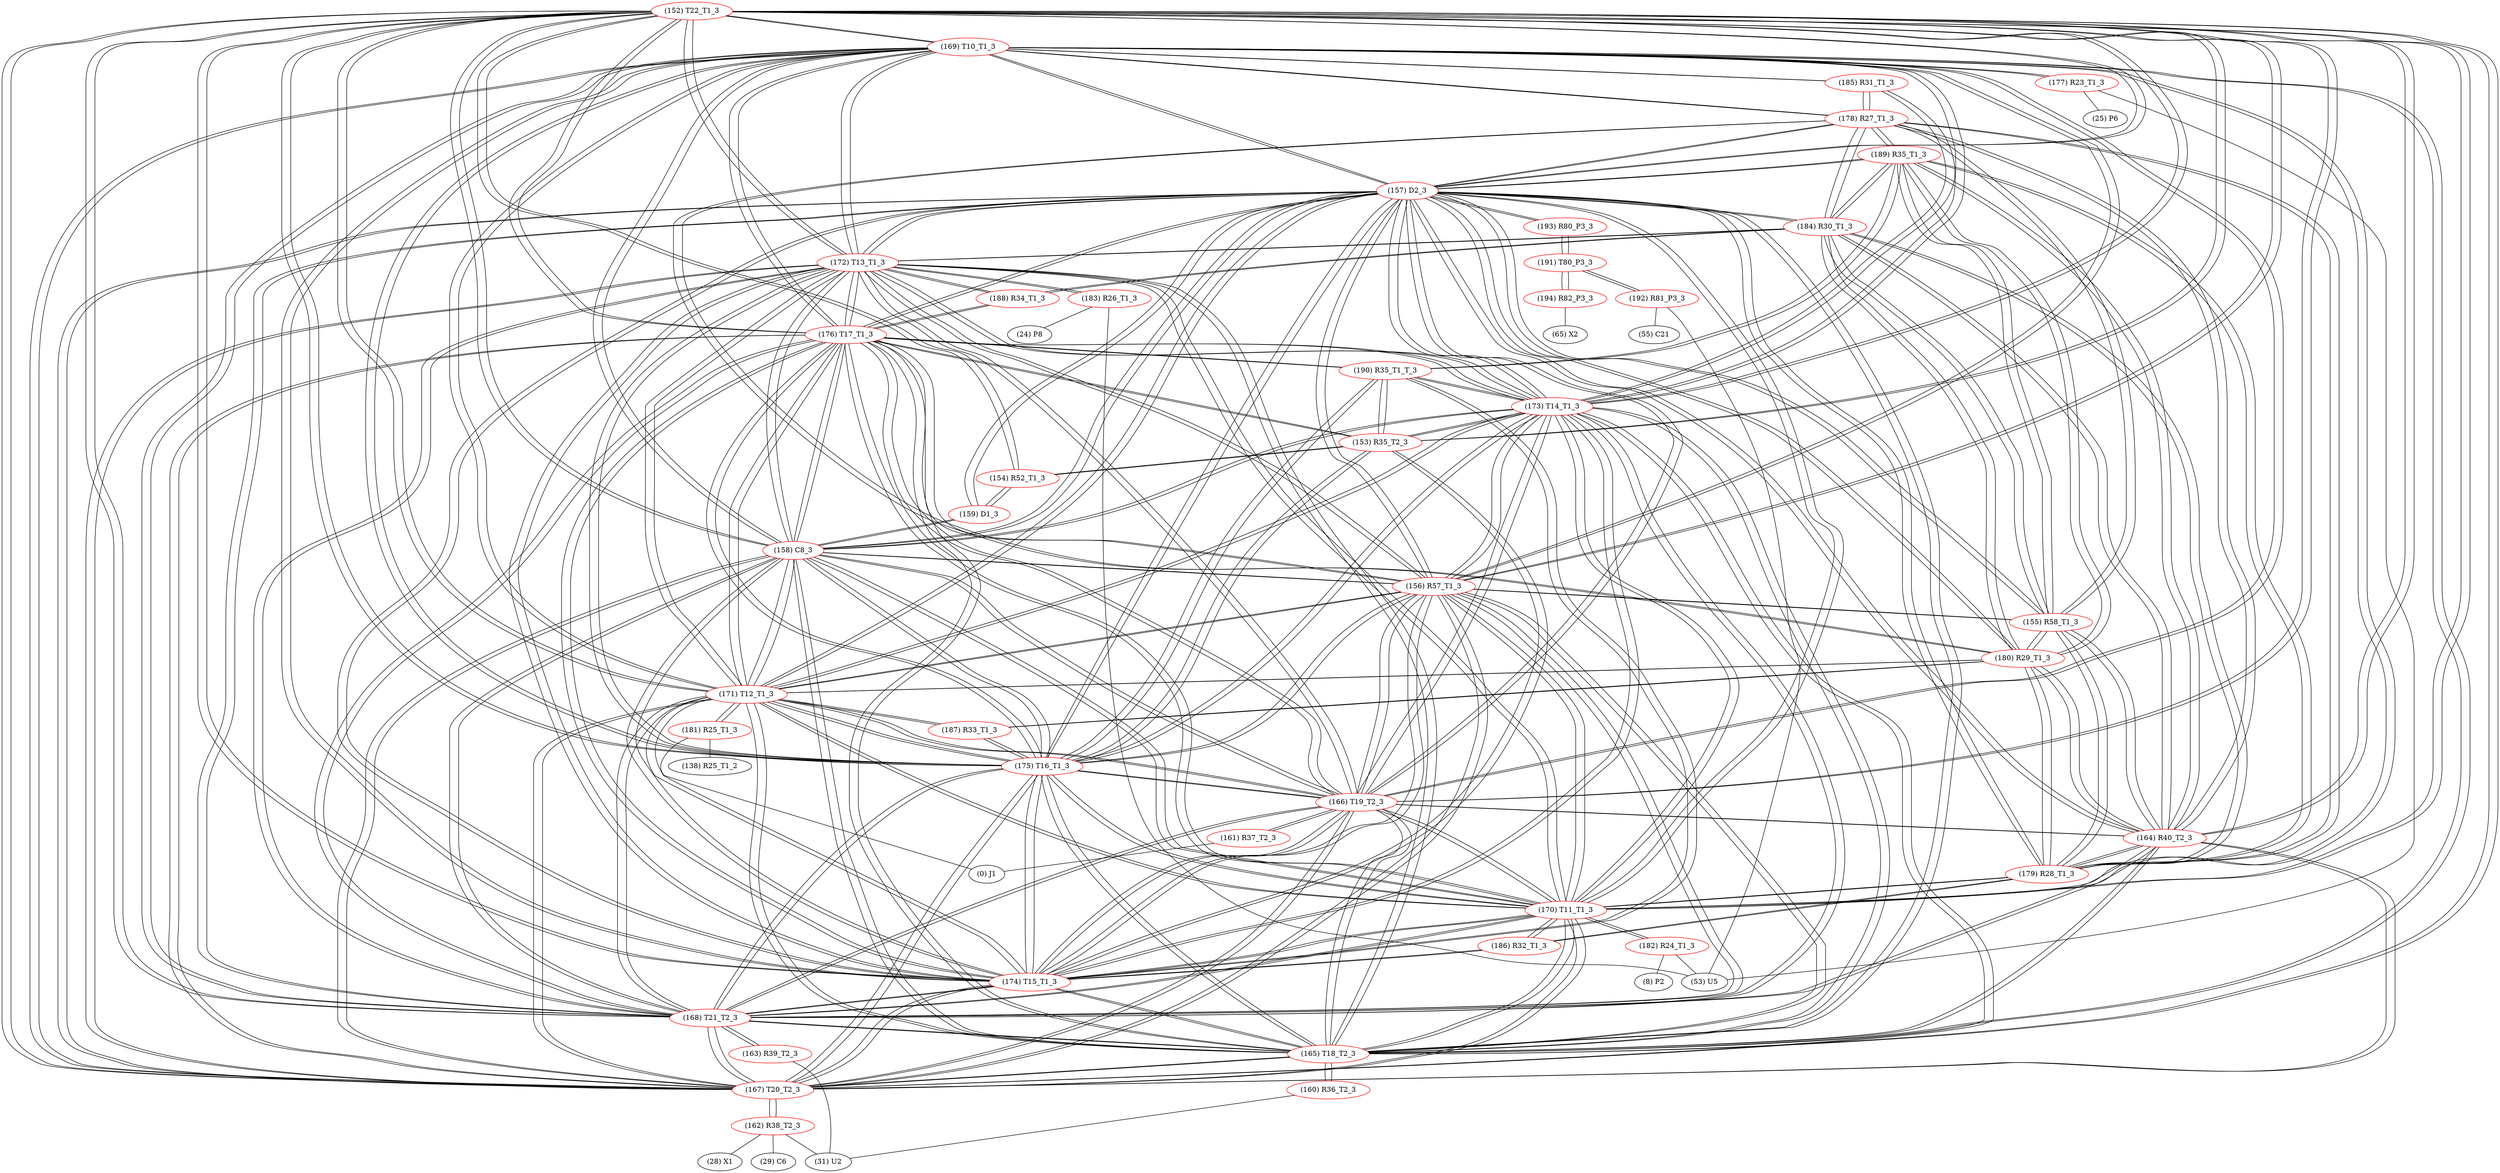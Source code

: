 graph {
	152 [label="(152) T22_T1_3" color=red]
	169 [label="(169) T10_T1_3"]
	170 [label="(170) T11_T1_3"]
	171 [label="(171) T12_T1_3"]
	172 [label="(172) T13_T1_3"]
	167 [label="(167) T20_T2_3"]
	173 [label="(173) T14_T1_3"]
	174 [label="(174) T15_T1_3"]
	165 [label="(165) T18_T2_3"]
	168 [label="(168) T21_T2_3"]
	166 [label="(166) T19_T2_3"]
	158 [label="(158) C8_3"]
	175 [label="(175) T16_T1_3"]
	176 [label="(176) T17_T1_3"]
	157 [label="(157) D2_3"]
	156 [label="(156) R57_T1_3"]
	153 [label="(153) R35_T2_3"]
	154 [label="(154) R52_T1_3"]
	164 [label="(164) R40_T2_3"]
	153 [label="(153) R35_T2_3" color=red]
	154 [label="(154) R52_T1_3"]
	152 [label="(152) T22_T1_3"]
	173 [label="(173) T14_T1_3"]
	174 [label="(174) T15_T1_3"]
	176 [label="(176) T17_T1_3"]
	175 [label="(175) T16_T1_3"]
	190 [label="(190) R35_T1_T_3"]
	154 [label="(154) R52_T1_3" color=red]
	159 [label="(159) D1_3"]
	153 [label="(153) R35_T2_3"]
	152 [label="(152) T22_T1_3"]
	155 [label="(155) R58_T1_3" color=red]
	157 [label="(157) D2_3"]
	164 [label="(164) R40_T2_3"]
	178 [label="(178) R27_T1_3"]
	179 [label="(179) R28_T1_3"]
	180 [label="(180) R29_T1_3"]
	184 [label="(184) R30_T1_3"]
	189 [label="(189) R35_T1_3"]
	156 [label="(156) R57_T1_3"]
	156 [label="(156) R57_T1_3" color=red]
	169 [label="(169) T10_T1_3"]
	170 [label="(170) T11_T1_3"]
	171 [label="(171) T12_T1_3"]
	172 [label="(172) T13_T1_3"]
	167 [label="(167) T20_T2_3"]
	173 [label="(173) T14_T1_3"]
	174 [label="(174) T15_T1_3"]
	165 [label="(165) T18_T2_3"]
	168 [label="(168) T21_T2_3"]
	166 [label="(166) T19_T2_3"]
	158 [label="(158) C8_3"]
	175 [label="(175) T16_T1_3"]
	176 [label="(176) T17_T1_3"]
	157 [label="(157) D2_3"]
	152 [label="(152) T22_T1_3"]
	155 [label="(155) R58_T1_3"]
	157 [label="(157) D2_3" color=red]
	155 [label="(155) R58_T1_3"]
	164 [label="(164) R40_T2_3"]
	178 [label="(178) R27_T1_3"]
	179 [label="(179) R28_T1_3"]
	180 [label="(180) R29_T1_3"]
	184 [label="(184) R30_T1_3"]
	189 [label="(189) R35_T1_3"]
	169 [label="(169) T10_T1_3"]
	170 [label="(170) T11_T1_3"]
	171 [label="(171) T12_T1_3"]
	172 [label="(172) T13_T1_3"]
	167 [label="(167) T20_T2_3"]
	173 [label="(173) T14_T1_3"]
	174 [label="(174) T15_T1_3"]
	165 [label="(165) T18_T2_3"]
	168 [label="(168) T21_T2_3"]
	166 [label="(166) T19_T2_3"]
	158 [label="(158) C8_3"]
	175 [label="(175) T16_T1_3"]
	176 [label="(176) T17_T1_3"]
	152 [label="(152) T22_T1_3"]
	156 [label="(156) R57_T1_3"]
	159 [label="(159) D1_3"]
	193 [label="(193) R80_P3_3"]
	158 [label="(158) C8_3" color=red]
	169 [label="(169) T10_T1_3"]
	170 [label="(170) T11_T1_3"]
	171 [label="(171) T12_T1_3"]
	172 [label="(172) T13_T1_3"]
	167 [label="(167) T20_T2_3"]
	173 [label="(173) T14_T1_3"]
	174 [label="(174) T15_T1_3"]
	165 [label="(165) T18_T2_3"]
	168 [label="(168) T21_T2_3"]
	166 [label="(166) T19_T2_3"]
	175 [label="(175) T16_T1_3"]
	176 [label="(176) T17_T1_3"]
	157 [label="(157) D2_3"]
	152 [label="(152) T22_T1_3"]
	156 [label="(156) R57_T1_3"]
	159 [label="(159) D1_3"]
	159 [label="(159) D1_3" color=red]
	157 [label="(157) D2_3"]
	158 [label="(158) C8_3"]
	154 [label="(154) R52_T1_3"]
	160 [label="(160) R36_T2_3" color=red]
	31 [label="(31) U2"]
	165 [label="(165) T18_T2_3"]
	161 [label="(161) R37_T2_3" color=red]
	0 [label="(0) J1"]
	166 [label="(166) T19_T2_3"]
	162 [label="(162) R38_T2_3" color=red]
	31 [label="(31) U2"]
	29 [label="(29) C6"]
	28 [label="(28) X1"]
	167 [label="(167) T20_T2_3"]
	163 [label="(163) R39_T2_3" color=red]
	31 [label="(31) U2"]
	168 [label="(168) T21_T2_3"]
	164 [label="(164) R40_T2_3" color=red]
	157 [label="(157) D2_3"]
	155 [label="(155) R58_T1_3"]
	178 [label="(178) R27_T1_3"]
	179 [label="(179) R28_T1_3"]
	180 [label="(180) R29_T1_3"]
	184 [label="(184) R30_T1_3"]
	189 [label="(189) R35_T1_3"]
	167 [label="(167) T20_T2_3"]
	168 [label="(168) T21_T2_3"]
	166 [label="(166) T19_T2_3"]
	152 [label="(152) T22_T1_3"]
	165 [label="(165) T18_T2_3"]
	165 [label="(165) T18_T2_3" color=red]
	169 [label="(169) T10_T1_3"]
	170 [label="(170) T11_T1_3"]
	171 [label="(171) T12_T1_3"]
	172 [label="(172) T13_T1_3"]
	167 [label="(167) T20_T2_3"]
	173 [label="(173) T14_T1_3"]
	174 [label="(174) T15_T1_3"]
	168 [label="(168) T21_T2_3"]
	166 [label="(166) T19_T2_3"]
	158 [label="(158) C8_3"]
	175 [label="(175) T16_T1_3"]
	176 [label="(176) T17_T1_3"]
	157 [label="(157) D2_3"]
	152 [label="(152) T22_T1_3"]
	156 [label="(156) R57_T1_3"]
	164 [label="(164) R40_T2_3"]
	160 [label="(160) R36_T2_3"]
	166 [label="(166) T19_T2_3" color=red]
	169 [label="(169) T10_T1_3"]
	170 [label="(170) T11_T1_3"]
	171 [label="(171) T12_T1_3"]
	172 [label="(172) T13_T1_3"]
	167 [label="(167) T20_T2_3"]
	173 [label="(173) T14_T1_3"]
	174 [label="(174) T15_T1_3"]
	165 [label="(165) T18_T2_3"]
	168 [label="(168) T21_T2_3"]
	158 [label="(158) C8_3"]
	175 [label="(175) T16_T1_3"]
	176 [label="(176) T17_T1_3"]
	157 [label="(157) D2_3"]
	152 [label="(152) T22_T1_3"]
	156 [label="(156) R57_T1_3"]
	164 [label="(164) R40_T2_3"]
	161 [label="(161) R37_T2_3"]
	167 [label="(167) T20_T2_3" color=red]
	169 [label="(169) T10_T1_3"]
	170 [label="(170) T11_T1_3"]
	171 [label="(171) T12_T1_3"]
	172 [label="(172) T13_T1_3"]
	173 [label="(173) T14_T1_3"]
	174 [label="(174) T15_T1_3"]
	165 [label="(165) T18_T2_3"]
	168 [label="(168) T21_T2_3"]
	166 [label="(166) T19_T2_3"]
	158 [label="(158) C8_3"]
	175 [label="(175) T16_T1_3"]
	176 [label="(176) T17_T1_3"]
	157 [label="(157) D2_3"]
	152 [label="(152) T22_T1_3"]
	156 [label="(156) R57_T1_3"]
	164 [label="(164) R40_T2_3"]
	162 [label="(162) R38_T2_3"]
	168 [label="(168) T21_T2_3" color=red]
	169 [label="(169) T10_T1_3"]
	170 [label="(170) T11_T1_3"]
	171 [label="(171) T12_T1_3"]
	172 [label="(172) T13_T1_3"]
	167 [label="(167) T20_T2_3"]
	173 [label="(173) T14_T1_3"]
	174 [label="(174) T15_T1_3"]
	165 [label="(165) T18_T2_3"]
	166 [label="(166) T19_T2_3"]
	158 [label="(158) C8_3"]
	175 [label="(175) T16_T1_3"]
	176 [label="(176) T17_T1_3"]
	157 [label="(157) D2_3"]
	152 [label="(152) T22_T1_3"]
	156 [label="(156) R57_T1_3"]
	164 [label="(164) R40_T2_3"]
	163 [label="(163) R39_T2_3"]
	169 [label="(169) T10_T1_3" color=red]
	170 [label="(170) T11_T1_3"]
	171 [label="(171) T12_T1_3"]
	172 [label="(172) T13_T1_3"]
	167 [label="(167) T20_T2_3"]
	173 [label="(173) T14_T1_3"]
	174 [label="(174) T15_T1_3"]
	165 [label="(165) T18_T2_3"]
	168 [label="(168) T21_T2_3"]
	166 [label="(166) T19_T2_3"]
	158 [label="(158) C8_3"]
	175 [label="(175) T16_T1_3"]
	176 [label="(176) T17_T1_3"]
	157 [label="(157) D2_3"]
	152 [label="(152) T22_T1_3"]
	156 [label="(156) R57_T1_3"]
	177 [label="(177) R23_T1_3"]
	185 [label="(185) R31_T1_3"]
	178 [label="(178) R27_T1_3"]
	170 [label="(170) T11_T1_3" color=red]
	169 [label="(169) T10_T1_3"]
	171 [label="(171) T12_T1_3"]
	172 [label="(172) T13_T1_3"]
	167 [label="(167) T20_T2_3"]
	173 [label="(173) T14_T1_3"]
	174 [label="(174) T15_T1_3"]
	165 [label="(165) T18_T2_3"]
	168 [label="(168) T21_T2_3"]
	166 [label="(166) T19_T2_3"]
	158 [label="(158) C8_3"]
	175 [label="(175) T16_T1_3"]
	176 [label="(176) T17_T1_3"]
	157 [label="(157) D2_3"]
	152 [label="(152) T22_T1_3"]
	156 [label="(156) R57_T1_3"]
	182 [label="(182) R24_T1_3"]
	186 [label="(186) R32_T1_3"]
	179 [label="(179) R28_T1_3"]
	171 [label="(171) T12_T1_3" color=red]
	169 [label="(169) T10_T1_3"]
	170 [label="(170) T11_T1_3"]
	172 [label="(172) T13_T1_3"]
	167 [label="(167) T20_T2_3"]
	173 [label="(173) T14_T1_3"]
	174 [label="(174) T15_T1_3"]
	165 [label="(165) T18_T2_3"]
	168 [label="(168) T21_T2_3"]
	166 [label="(166) T19_T2_3"]
	158 [label="(158) C8_3"]
	175 [label="(175) T16_T1_3"]
	176 [label="(176) T17_T1_3"]
	157 [label="(157) D2_3"]
	152 [label="(152) T22_T1_3"]
	156 [label="(156) R57_T1_3"]
	187 [label="(187) R33_T1_3"]
	180 [label="(180) R29_T1_3"]
	181 [label="(181) R25_T1_3"]
	172 [label="(172) T13_T1_3" color=red]
	169 [label="(169) T10_T1_3"]
	170 [label="(170) T11_T1_3"]
	171 [label="(171) T12_T1_3"]
	167 [label="(167) T20_T2_3"]
	173 [label="(173) T14_T1_3"]
	174 [label="(174) T15_T1_3"]
	165 [label="(165) T18_T2_3"]
	168 [label="(168) T21_T2_3"]
	166 [label="(166) T19_T2_3"]
	158 [label="(158) C8_3"]
	175 [label="(175) T16_T1_3"]
	176 [label="(176) T17_T1_3"]
	157 [label="(157) D2_3"]
	152 [label="(152) T22_T1_3"]
	156 [label="(156) R57_T1_3"]
	188 [label="(188) R34_T1_3"]
	184 [label="(184) R30_T1_3"]
	183 [label="(183) R26_T1_3"]
	173 [label="(173) T14_T1_3" color=red]
	169 [label="(169) T10_T1_3"]
	170 [label="(170) T11_T1_3"]
	171 [label="(171) T12_T1_3"]
	172 [label="(172) T13_T1_3"]
	167 [label="(167) T20_T2_3"]
	174 [label="(174) T15_T1_3"]
	165 [label="(165) T18_T2_3"]
	168 [label="(168) T21_T2_3"]
	166 [label="(166) T19_T2_3"]
	158 [label="(158) C8_3"]
	175 [label="(175) T16_T1_3"]
	176 [label="(176) T17_T1_3"]
	157 [label="(157) D2_3"]
	152 [label="(152) T22_T1_3"]
	156 [label="(156) R57_T1_3"]
	190 [label="(190) R35_T1_T_3"]
	153 [label="(153) R35_T2_3"]
	185 [label="(185) R31_T1_3"]
	174 [label="(174) T15_T1_3" color=red]
	169 [label="(169) T10_T1_3"]
	170 [label="(170) T11_T1_3"]
	171 [label="(171) T12_T1_3"]
	172 [label="(172) T13_T1_3"]
	167 [label="(167) T20_T2_3"]
	173 [label="(173) T14_T1_3"]
	165 [label="(165) T18_T2_3"]
	168 [label="(168) T21_T2_3"]
	166 [label="(166) T19_T2_3"]
	158 [label="(158) C8_3"]
	175 [label="(175) T16_T1_3"]
	176 [label="(176) T17_T1_3"]
	157 [label="(157) D2_3"]
	152 [label="(152) T22_T1_3"]
	156 [label="(156) R57_T1_3"]
	190 [label="(190) R35_T1_T_3"]
	153 [label="(153) R35_T2_3"]
	186 [label="(186) R32_T1_3"]
	175 [label="(175) T16_T1_3" color=red]
	169 [label="(169) T10_T1_3"]
	170 [label="(170) T11_T1_3"]
	171 [label="(171) T12_T1_3"]
	172 [label="(172) T13_T1_3"]
	167 [label="(167) T20_T2_3"]
	173 [label="(173) T14_T1_3"]
	174 [label="(174) T15_T1_3"]
	165 [label="(165) T18_T2_3"]
	168 [label="(168) T21_T2_3"]
	166 [label="(166) T19_T2_3"]
	158 [label="(158) C8_3"]
	176 [label="(176) T17_T1_3"]
	157 [label="(157) D2_3"]
	152 [label="(152) T22_T1_3"]
	156 [label="(156) R57_T1_3"]
	190 [label="(190) R35_T1_T_3"]
	153 [label="(153) R35_T2_3"]
	187 [label="(187) R33_T1_3"]
	176 [label="(176) T17_T1_3" color=red]
	169 [label="(169) T10_T1_3"]
	170 [label="(170) T11_T1_3"]
	171 [label="(171) T12_T1_3"]
	172 [label="(172) T13_T1_3"]
	167 [label="(167) T20_T2_3"]
	173 [label="(173) T14_T1_3"]
	174 [label="(174) T15_T1_3"]
	165 [label="(165) T18_T2_3"]
	168 [label="(168) T21_T2_3"]
	166 [label="(166) T19_T2_3"]
	158 [label="(158) C8_3"]
	175 [label="(175) T16_T1_3"]
	157 [label="(157) D2_3"]
	152 [label="(152) T22_T1_3"]
	156 [label="(156) R57_T1_3"]
	190 [label="(190) R35_T1_T_3"]
	153 [label="(153) R35_T2_3"]
	188 [label="(188) R34_T1_3"]
	177 [label="(177) R23_T1_3" color=red]
	25 [label="(25) P6"]
	53 [label="(53) U5"]
	169 [label="(169) T10_T1_3"]
	178 [label="(178) R27_T1_3" color=red]
	157 [label="(157) D2_3"]
	155 [label="(155) R58_T1_3"]
	164 [label="(164) R40_T2_3"]
	179 [label="(179) R28_T1_3"]
	180 [label="(180) R29_T1_3"]
	184 [label="(184) R30_T1_3"]
	189 [label="(189) R35_T1_3"]
	185 [label="(185) R31_T1_3"]
	169 [label="(169) T10_T1_3"]
	179 [label="(179) R28_T1_3" color=red]
	157 [label="(157) D2_3"]
	155 [label="(155) R58_T1_3"]
	164 [label="(164) R40_T2_3"]
	178 [label="(178) R27_T1_3"]
	180 [label="(180) R29_T1_3"]
	184 [label="(184) R30_T1_3"]
	189 [label="(189) R35_T1_3"]
	186 [label="(186) R32_T1_3"]
	170 [label="(170) T11_T1_3"]
	180 [label="(180) R29_T1_3" color=red]
	157 [label="(157) D2_3"]
	155 [label="(155) R58_T1_3"]
	164 [label="(164) R40_T2_3"]
	178 [label="(178) R27_T1_3"]
	179 [label="(179) R28_T1_3"]
	184 [label="(184) R30_T1_3"]
	189 [label="(189) R35_T1_3"]
	187 [label="(187) R33_T1_3"]
	171 [label="(171) T12_T1_3"]
	181 [label="(181) R25_T1_3" color=red]
	0 [label="(0) J1"]
	138 [label="(138) R25_T1_2"]
	171 [label="(171) T12_T1_3"]
	182 [label="(182) R24_T1_3" color=red]
	8 [label="(8) P2"]
	53 [label="(53) U5"]
	170 [label="(170) T11_T1_3"]
	183 [label="(183) R26_T1_3" color=red]
	24 [label="(24) P8"]
	53 [label="(53) U5"]
	172 [label="(172) T13_T1_3"]
	184 [label="(184) R30_T1_3" color=red]
	157 [label="(157) D2_3"]
	155 [label="(155) R58_T1_3"]
	164 [label="(164) R40_T2_3"]
	178 [label="(178) R27_T1_3"]
	179 [label="(179) R28_T1_3"]
	180 [label="(180) R29_T1_3"]
	189 [label="(189) R35_T1_3"]
	172 [label="(172) T13_T1_3"]
	188 [label="(188) R34_T1_3"]
	185 [label="(185) R31_T1_3" color=red]
	178 [label="(178) R27_T1_3"]
	169 [label="(169) T10_T1_3"]
	173 [label="(173) T14_T1_3"]
	186 [label="(186) R32_T1_3" color=red]
	174 [label="(174) T15_T1_3"]
	170 [label="(170) T11_T1_3"]
	179 [label="(179) R28_T1_3"]
	187 [label="(187) R33_T1_3" color=red]
	175 [label="(175) T16_T1_3"]
	180 [label="(180) R29_T1_3"]
	171 [label="(171) T12_T1_3"]
	188 [label="(188) R34_T1_3" color=red]
	176 [label="(176) T17_T1_3"]
	172 [label="(172) T13_T1_3"]
	184 [label="(184) R30_T1_3"]
	189 [label="(189) R35_T1_3" color=red]
	157 [label="(157) D2_3"]
	155 [label="(155) R58_T1_3"]
	164 [label="(164) R40_T2_3"]
	178 [label="(178) R27_T1_3"]
	179 [label="(179) R28_T1_3"]
	180 [label="(180) R29_T1_3"]
	184 [label="(184) R30_T1_3"]
	190 [label="(190) R35_T1_T_3"]
	190 [label="(190) R35_T1_T_3" color=red]
	173 [label="(173) T14_T1_3"]
	174 [label="(174) T15_T1_3"]
	176 [label="(176) T17_T1_3"]
	175 [label="(175) T16_T1_3"]
	153 [label="(153) R35_T2_3"]
	189 [label="(189) R35_T1_3"]
	191 [label="(191) T80_P3_3" color=red]
	192 [label="(192) R81_P3_3"]
	194 [label="(194) R82_P3_3"]
	193 [label="(193) R80_P3_3"]
	192 [label="(192) R81_P3_3" color=red]
	55 [label="(55) C21"]
	53 [label="(53) U5"]
	191 [label="(191) T80_P3_3"]
	193 [label="(193) R80_P3_3" color=red]
	157 [label="(157) D2_3"]
	191 [label="(191) T80_P3_3"]
	194 [label="(194) R82_P3_3" color=red]
	65 [label="(65) X2"]
	191 [label="(191) T80_P3_3"]
	152 -- 169
	152 -- 170
	152 -- 171
	152 -- 172
	152 -- 167
	152 -- 173
	152 -- 174
	152 -- 165
	152 -- 168
	152 -- 166
	152 -- 158
	152 -- 175
	152 -- 176
	152 -- 157
	152 -- 156
	152 -- 153
	152 -- 154
	152 -- 164
	153 -- 154
	153 -- 152
	153 -- 173
	153 -- 174
	153 -- 176
	153 -- 175
	153 -- 190
	154 -- 159
	154 -- 153
	154 -- 152
	155 -- 157
	155 -- 164
	155 -- 178
	155 -- 179
	155 -- 180
	155 -- 184
	155 -- 189
	155 -- 156
	156 -- 169
	156 -- 170
	156 -- 171
	156 -- 172
	156 -- 167
	156 -- 173
	156 -- 174
	156 -- 165
	156 -- 168
	156 -- 166
	156 -- 158
	156 -- 175
	156 -- 176
	156 -- 157
	156 -- 152
	156 -- 155
	157 -- 155
	157 -- 164
	157 -- 178
	157 -- 179
	157 -- 180
	157 -- 184
	157 -- 189
	157 -- 169
	157 -- 170
	157 -- 171
	157 -- 172
	157 -- 167
	157 -- 173
	157 -- 174
	157 -- 165
	157 -- 168
	157 -- 166
	157 -- 158
	157 -- 175
	157 -- 176
	157 -- 152
	157 -- 156
	157 -- 159
	157 -- 193
	158 -- 169
	158 -- 170
	158 -- 171
	158 -- 172
	158 -- 167
	158 -- 173
	158 -- 174
	158 -- 165
	158 -- 168
	158 -- 166
	158 -- 175
	158 -- 176
	158 -- 157
	158 -- 152
	158 -- 156
	158 -- 159
	159 -- 157
	159 -- 158
	159 -- 154
	160 -- 31
	160 -- 165
	161 -- 0
	161 -- 166
	162 -- 31
	162 -- 29
	162 -- 28
	162 -- 167
	163 -- 31
	163 -- 168
	164 -- 157
	164 -- 155
	164 -- 178
	164 -- 179
	164 -- 180
	164 -- 184
	164 -- 189
	164 -- 167
	164 -- 168
	164 -- 166
	164 -- 152
	164 -- 165
	165 -- 169
	165 -- 170
	165 -- 171
	165 -- 172
	165 -- 167
	165 -- 173
	165 -- 174
	165 -- 168
	165 -- 166
	165 -- 158
	165 -- 175
	165 -- 176
	165 -- 157
	165 -- 152
	165 -- 156
	165 -- 164
	165 -- 160
	166 -- 169
	166 -- 170
	166 -- 171
	166 -- 172
	166 -- 167
	166 -- 173
	166 -- 174
	166 -- 165
	166 -- 168
	166 -- 158
	166 -- 175
	166 -- 176
	166 -- 157
	166 -- 152
	166 -- 156
	166 -- 164
	166 -- 161
	167 -- 169
	167 -- 170
	167 -- 171
	167 -- 172
	167 -- 173
	167 -- 174
	167 -- 165
	167 -- 168
	167 -- 166
	167 -- 158
	167 -- 175
	167 -- 176
	167 -- 157
	167 -- 152
	167 -- 156
	167 -- 164
	167 -- 162
	168 -- 169
	168 -- 170
	168 -- 171
	168 -- 172
	168 -- 167
	168 -- 173
	168 -- 174
	168 -- 165
	168 -- 166
	168 -- 158
	168 -- 175
	168 -- 176
	168 -- 157
	168 -- 152
	168 -- 156
	168 -- 164
	168 -- 163
	169 -- 170
	169 -- 171
	169 -- 172
	169 -- 167
	169 -- 173
	169 -- 174
	169 -- 165
	169 -- 168
	169 -- 166
	169 -- 158
	169 -- 175
	169 -- 176
	169 -- 157
	169 -- 152
	169 -- 156
	169 -- 177
	169 -- 185
	169 -- 178
	170 -- 169
	170 -- 171
	170 -- 172
	170 -- 167
	170 -- 173
	170 -- 174
	170 -- 165
	170 -- 168
	170 -- 166
	170 -- 158
	170 -- 175
	170 -- 176
	170 -- 157
	170 -- 152
	170 -- 156
	170 -- 182
	170 -- 186
	170 -- 179
	171 -- 169
	171 -- 170
	171 -- 172
	171 -- 167
	171 -- 173
	171 -- 174
	171 -- 165
	171 -- 168
	171 -- 166
	171 -- 158
	171 -- 175
	171 -- 176
	171 -- 157
	171 -- 152
	171 -- 156
	171 -- 187
	171 -- 180
	171 -- 181
	172 -- 169
	172 -- 170
	172 -- 171
	172 -- 167
	172 -- 173
	172 -- 174
	172 -- 165
	172 -- 168
	172 -- 166
	172 -- 158
	172 -- 175
	172 -- 176
	172 -- 157
	172 -- 152
	172 -- 156
	172 -- 188
	172 -- 184
	172 -- 183
	173 -- 169
	173 -- 170
	173 -- 171
	173 -- 172
	173 -- 167
	173 -- 174
	173 -- 165
	173 -- 168
	173 -- 166
	173 -- 158
	173 -- 175
	173 -- 176
	173 -- 157
	173 -- 152
	173 -- 156
	173 -- 190
	173 -- 153
	173 -- 185
	174 -- 169
	174 -- 170
	174 -- 171
	174 -- 172
	174 -- 167
	174 -- 173
	174 -- 165
	174 -- 168
	174 -- 166
	174 -- 158
	174 -- 175
	174 -- 176
	174 -- 157
	174 -- 152
	174 -- 156
	174 -- 190
	174 -- 153
	174 -- 186
	175 -- 169
	175 -- 170
	175 -- 171
	175 -- 172
	175 -- 167
	175 -- 173
	175 -- 174
	175 -- 165
	175 -- 168
	175 -- 166
	175 -- 158
	175 -- 176
	175 -- 157
	175 -- 152
	175 -- 156
	175 -- 190
	175 -- 153
	175 -- 187
	176 -- 169
	176 -- 170
	176 -- 171
	176 -- 172
	176 -- 167
	176 -- 173
	176 -- 174
	176 -- 165
	176 -- 168
	176 -- 166
	176 -- 158
	176 -- 175
	176 -- 157
	176 -- 152
	176 -- 156
	176 -- 190
	176 -- 153
	176 -- 188
	177 -- 25
	177 -- 53
	177 -- 169
	178 -- 157
	178 -- 155
	178 -- 164
	178 -- 179
	178 -- 180
	178 -- 184
	178 -- 189
	178 -- 185
	178 -- 169
	179 -- 157
	179 -- 155
	179 -- 164
	179 -- 178
	179 -- 180
	179 -- 184
	179 -- 189
	179 -- 186
	179 -- 170
	180 -- 157
	180 -- 155
	180 -- 164
	180 -- 178
	180 -- 179
	180 -- 184
	180 -- 189
	180 -- 187
	180 -- 171
	181 -- 0
	181 -- 138
	181 -- 171
	182 -- 8
	182 -- 53
	182 -- 170
	183 -- 24
	183 -- 53
	183 -- 172
	184 -- 157
	184 -- 155
	184 -- 164
	184 -- 178
	184 -- 179
	184 -- 180
	184 -- 189
	184 -- 172
	184 -- 188
	185 -- 178
	185 -- 169
	185 -- 173
	186 -- 174
	186 -- 170
	186 -- 179
	187 -- 175
	187 -- 180
	187 -- 171
	188 -- 176
	188 -- 172
	188 -- 184
	189 -- 157
	189 -- 155
	189 -- 164
	189 -- 178
	189 -- 179
	189 -- 180
	189 -- 184
	189 -- 190
	190 -- 173
	190 -- 174
	190 -- 176
	190 -- 175
	190 -- 153
	190 -- 189
	191 -- 192
	191 -- 194
	191 -- 193
	192 -- 55
	192 -- 53
	192 -- 191
	193 -- 157
	193 -- 191
	194 -- 65
	194 -- 191
}